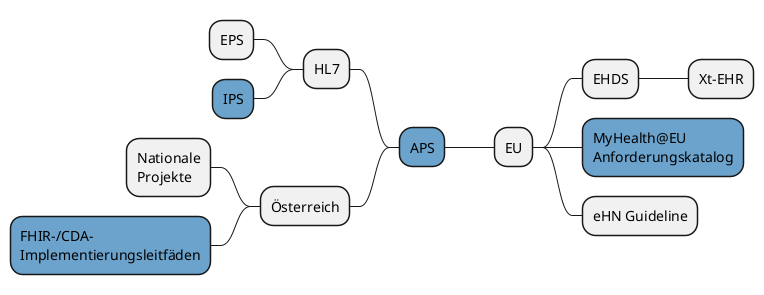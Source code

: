 @startmindmap
<style>
node {
    MaximumWidth 100
}
</style>

+[#6BA3CC] APS
++ EU
+++ EHDS
++++ Xt-EHR
+++[#6BA3CC] MyHealth@EU Anforderungskatalog
+++ eHN Guideline
-- HL7
--- EPS
---[#6BA3CC] IPS
-- Österreich
--- Nationale Projekte
---[#6BA3CC] FHIR-/CDA- Implementierungsleitfäden
@endmindmap